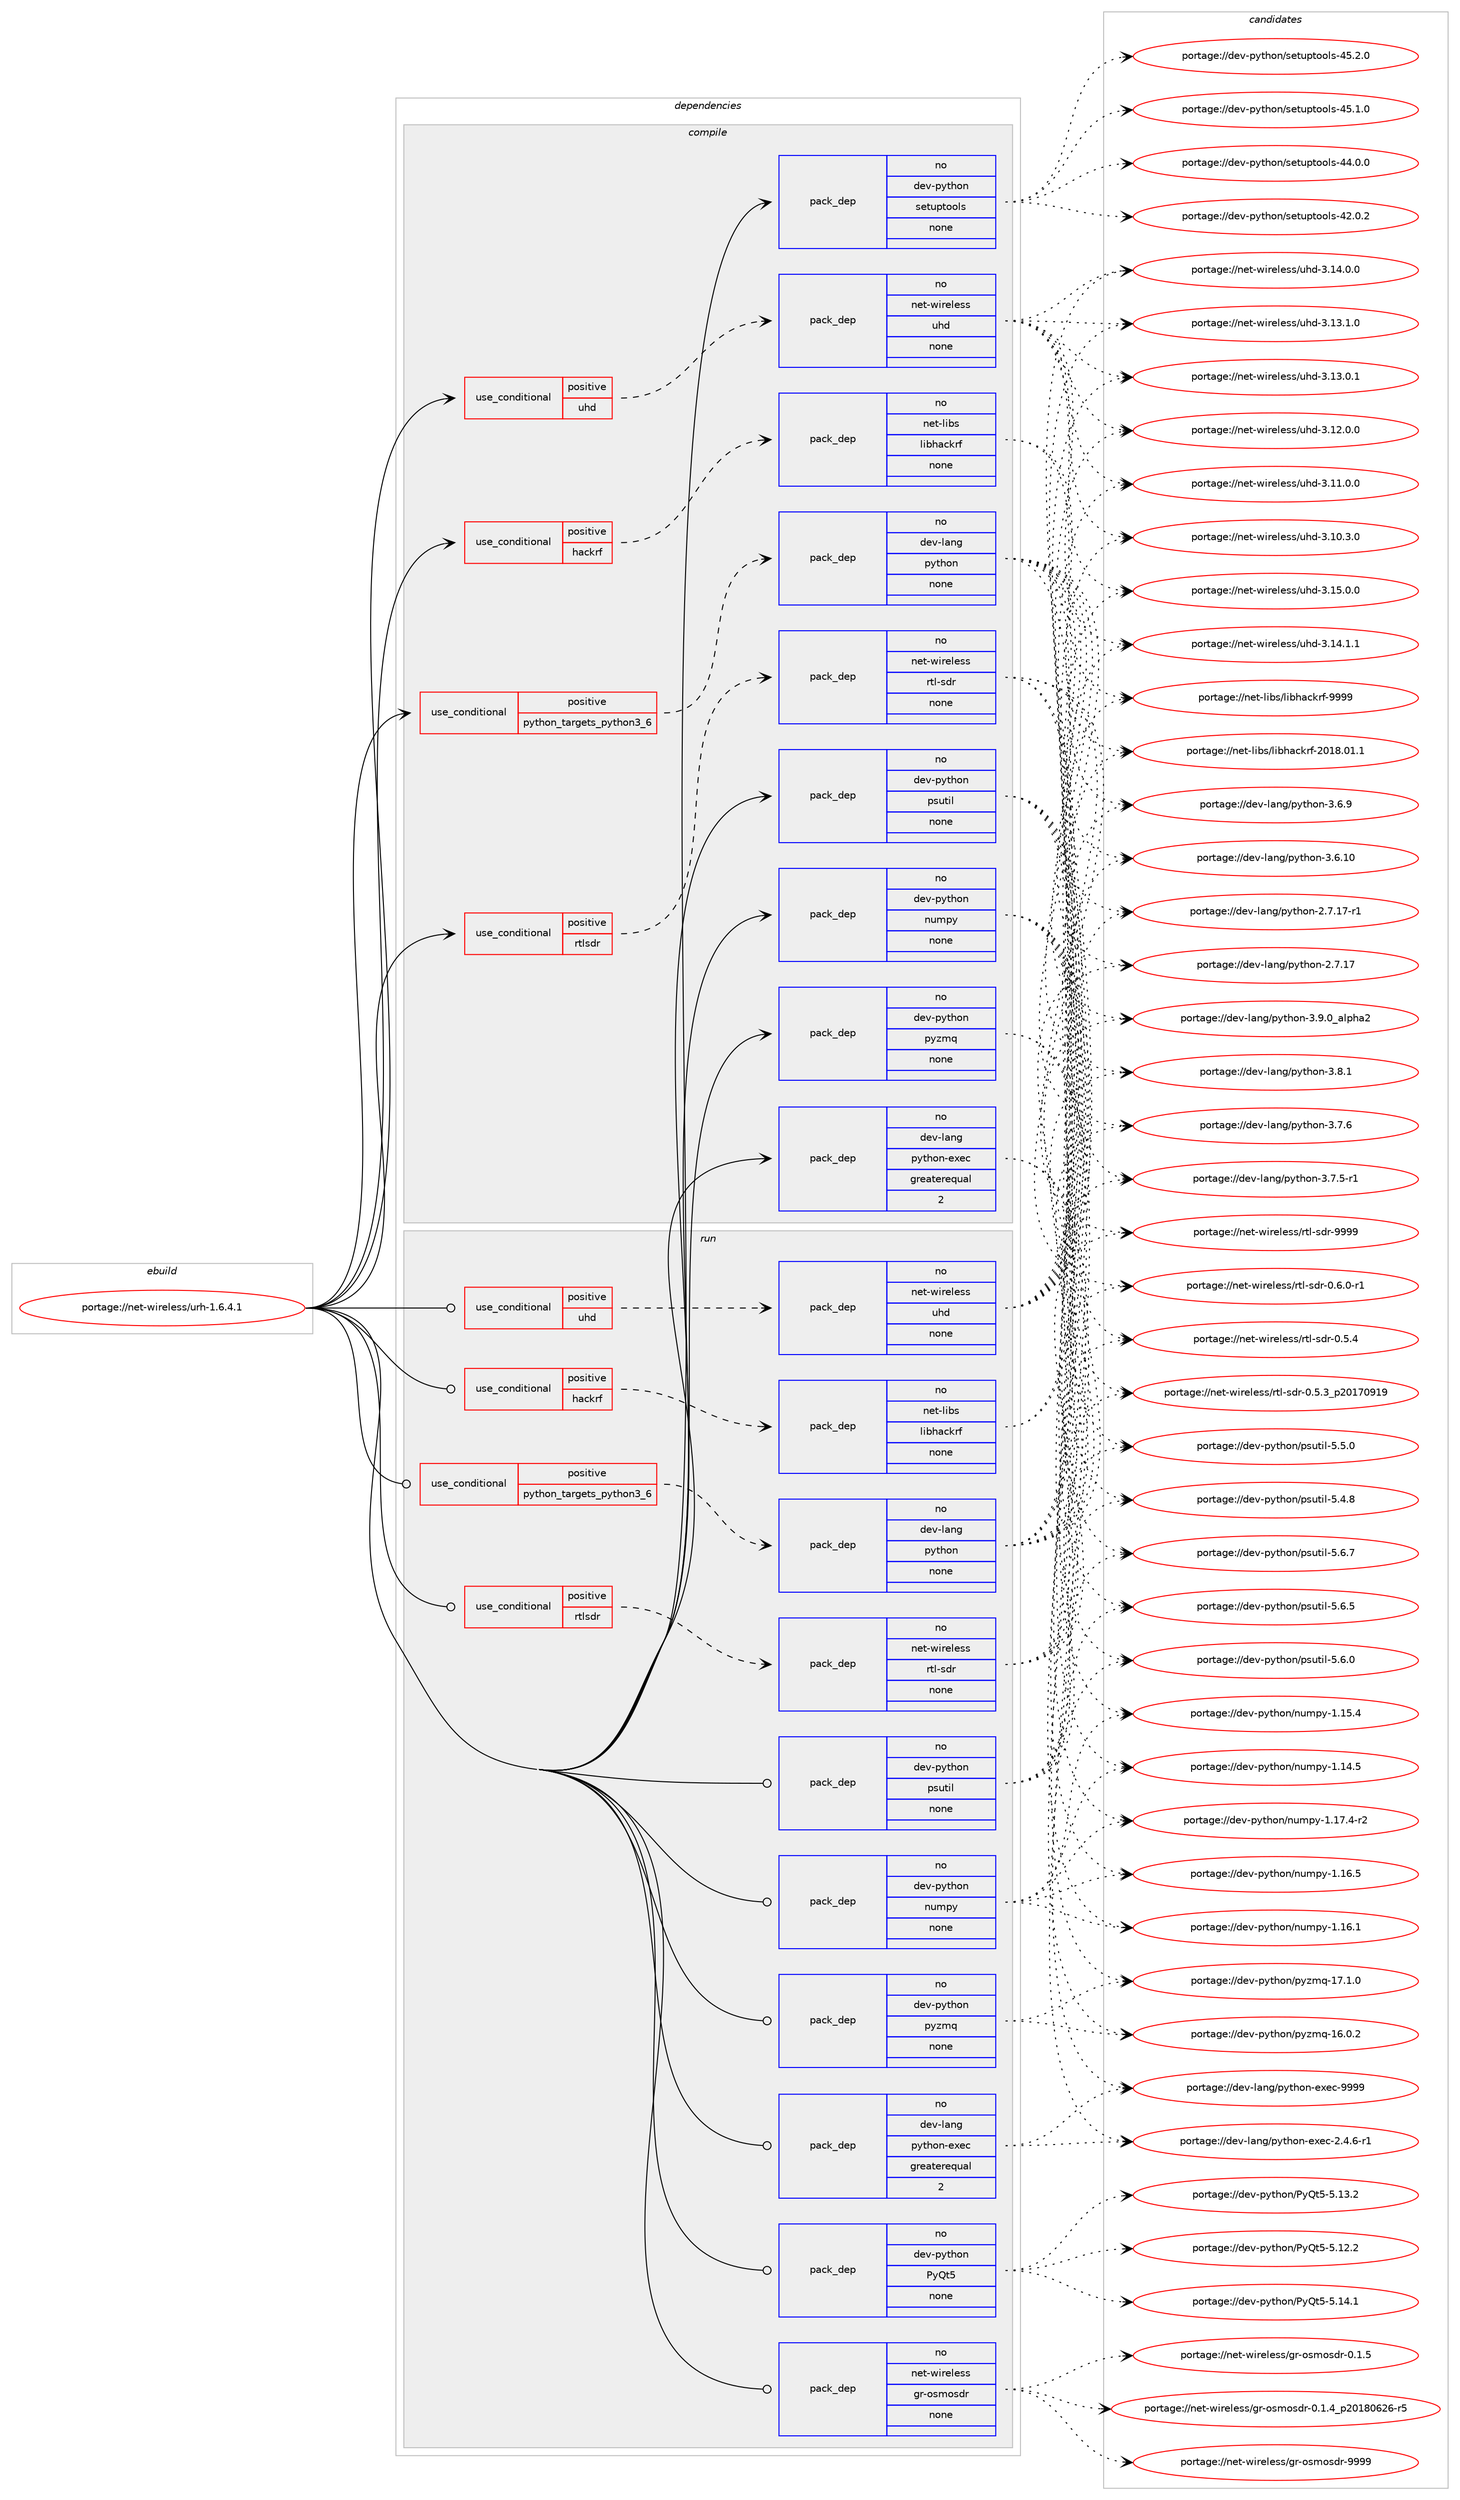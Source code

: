 digraph prolog {

# *************
# Graph options
# *************

newrank=true;
concentrate=true;
compound=true;
graph [rankdir=LR,fontname=Helvetica,fontsize=10,ranksep=1.5];#, ranksep=2.5, nodesep=0.2];
edge  [arrowhead=vee];
node  [fontname=Helvetica,fontsize=10];

# **********
# The ebuild
# **********

subgraph cluster_leftcol {
color=gray;
rank=same;
label=<<i>ebuild</i>>;
id [label="portage://net-wireless/urh-1.6.4.1", color=red, width=4, href="../net-wireless/urh-1.6.4.1.svg"];
}

# ****************
# The dependencies
# ****************

subgraph cluster_midcol {
color=gray;
label=<<i>dependencies</i>>;
subgraph cluster_compile {
fillcolor="#eeeeee";
style=filled;
label=<<i>compile</i>>;
subgraph cond21572 {
dependency109779 [label=<<TABLE BORDER="0" CELLBORDER="1" CELLSPACING="0" CELLPADDING="4"><TR><TD ROWSPAN="3" CELLPADDING="10">use_conditional</TD></TR><TR><TD>positive</TD></TR><TR><TD>hackrf</TD></TR></TABLE>>, shape=none, color=red];
subgraph pack86393 {
dependency109780 [label=<<TABLE BORDER="0" CELLBORDER="1" CELLSPACING="0" CELLPADDING="4" WIDTH="220"><TR><TD ROWSPAN="6" CELLPADDING="30">pack_dep</TD></TR><TR><TD WIDTH="110">no</TD></TR><TR><TD>net-libs</TD></TR><TR><TD>libhackrf</TD></TR><TR><TD>none</TD></TR><TR><TD></TD></TR></TABLE>>, shape=none, color=blue];
}
dependency109779:e -> dependency109780:w [weight=20,style="dashed",arrowhead="vee"];
}
id:e -> dependency109779:w [weight=20,style="solid",arrowhead="vee"];
subgraph cond21573 {
dependency109781 [label=<<TABLE BORDER="0" CELLBORDER="1" CELLSPACING="0" CELLPADDING="4"><TR><TD ROWSPAN="3" CELLPADDING="10">use_conditional</TD></TR><TR><TD>positive</TD></TR><TR><TD>python_targets_python3_6</TD></TR></TABLE>>, shape=none, color=red];
subgraph pack86394 {
dependency109782 [label=<<TABLE BORDER="0" CELLBORDER="1" CELLSPACING="0" CELLPADDING="4" WIDTH="220"><TR><TD ROWSPAN="6" CELLPADDING="30">pack_dep</TD></TR><TR><TD WIDTH="110">no</TD></TR><TR><TD>dev-lang</TD></TR><TR><TD>python</TD></TR><TR><TD>none</TD></TR><TR><TD></TD></TR></TABLE>>, shape=none, color=blue];
}
dependency109781:e -> dependency109782:w [weight=20,style="dashed",arrowhead="vee"];
}
id:e -> dependency109781:w [weight=20,style="solid",arrowhead="vee"];
subgraph cond21574 {
dependency109783 [label=<<TABLE BORDER="0" CELLBORDER="1" CELLSPACING="0" CELLPADDING="4"><TR><TD ROWSPAN="3" CELLPADDING="10">use_conditional</TD></TR><TR><TD>positive</TD></TR><TR><TD>rtlsdr</TD></TR></TABLE>>, shape=none, color=red];
subgraph pack86395 {
dependency109784 [label=<<TABLE BORDER="0" CELLBORDER="1" CELLSPACING="0" CELLPADDING="4" WIDTH="220"><TR><TD ROWSPAN="6" CELLPADDING="30">pack_dep</TD></TR><TR><TD WIDTH="110">no</TD></TR><TR><TD>net-wireless</TD></TR><TR><TD>rtl-sdr</TD></TR><TR><TD>none</TD></TR><TR><TD></TD></TR></TABLE>>, shape=none, color=blue];
}
dependency109783:e -> dependency109784:w [weight=20,style="dashed",arrowhead="vee"];
}
id:e -> dependency109783:w [weight=20,style="solid",arrowhead="vee"];
subgraph cond21575 {
dependency109785 [label=<<TABLE BORDER="0" CELLBORDER="1" CELLSPACING="0" CELLPADDING="4"><TR><TD ROWSPAN="3" CELLPADDING="10">use_conditional</TD></TR><TR><TD>positive</TD></TR><TR><TD>uhd</TD></TR></TABLE>>, shape=none, color=red];
subgraph pack86396 {
dependency109786 [label=<<TABLE BORDER="0" CELLBORDER="1" CELLSPACING="0" CELLPADDING="4" WIDTH="220"><TR><TD ROWSPAN="6" CELLPADDING="30">pack_dep</TD></TR><TR><TD WIDTH="110">no</TD></TR><TR><TD>net-wireless</TD></TR><TR><TD>uhd</TD></TR><TR><TD>none</TD></TR><TR><TD></TD></TR></TABLE>>, shape=none, color=blue];
}
dependency109785:e -> dependency109786:w [weight=20,style="dashed",arrowhead="vee"];
}
id:e -> dependency109785:w [weight=20,style="solid",arrowhead="vee"];
subgraph pack86397 {
dependency109787 [label=<<TABLE BORDER="0" CELLBORDER="1" CELLSPACING="0" CELLPADDING="4" WIDTH="220"><TR><TD ROWSPAN="6" CELLPADDING="30">pack_dep</TD></TR><TR><TD WIDTH="110">no</TD></TR><TR><TD>dev-lang</TD></TR><TR><TD>python-exec</TD></TR><TR><TD>greaterequal</TD></TR><TR><TD>2</TD></TR></TABLE>>, shape=none, color=blue];
}
id:e -> dependency109787:w [weight=20,style="solid",arrowhead="vee"];
subgraph pack86398 {
dependency109788 [label=<<TABLE BORDER="0" CELLBORDER="1" CELLSPACING="0" CELLPADDING="4" WIDTH="220"><TR><TD ROWSPAN="6" CELLPADDING="30">pack_dep</TD></TR><TR><TD WIDTH="110">no</TD></TR><TR><TD>dev-python</TD></TR><TR><TD>numpy</TD></TR><TR><TD>none</TD></TR><TR><TD></TD></TR></TABLE>>, shape=none, color=blue];
}
id:e -> dependency109788:w [weight=20,style="solid",arrowhead="vee"];
subgraph pack86399 {
dependency109789 [label=<<TABLE BORDER="0" CELLBORDER="1" CELLSPACING="0" CELLPADDING="4" WIDTH="220"><TR><TD ROWSPAN="6" CELLPADDING="30">pack_dep</TD></TR><TR><TD WIDTH="110">no</TD></TR><TR><TD>dev-python</TD></TR><TR><TD>psutil</TD></TR><TR><TD>none</TD></TR><TR><TD></TD></TR></TABLE>>, shape=none, color=blue];
}
id:e -> dependency109789:w [weight=20,style="solid",arrowhead="vee"];
subgraph pack86400 {
dependency109790 [label=<<TABLE BORDER="0" CELLBORDER="1" CELLSPACING="0" CELLPADDING="4" WIDTH="220"><TR><TD ROWSPAN="6" CELLPADDING="30">pack_dep</TD></TR><TR><TD WIDTH="110">no</TD></TR><TR><TD>dev-python</TD></TR><TR><TD>pyzmq</TD></TR><TR><TD>none</TD></TR><TR><TD></TD></TR></TABLE>>, shape=none, color=blue];
}
id:e -> dependency109790:w [weight=20,style="solid",arrowhead="vee"];
subgraph pack86401 {
dependency109791 [label=<<TABLE BORDER="0" CELLBORDER="1" CELLSPACING="0" CELLPADDING="4" WIDTH="220"><TR><TD ROWSPAN="6" CELLPADDING="30">pack_dep</TD></TR><TR><TD WIDTH="110">no</TD></TR><TR><TD>dev-python</TD></TR><TR><TD>setuptools</TD></TR><TR><TD>none</TD></TR><TR><TD></TD></TR></TABLE>>, shape=none, color=blue];
}
id:e -> dependency109791:w [weight=20,style="solid",arrowhead="vee"];
}
subgraph cluster_compileandrun {
fillcolor="#eeeeee";
style=filled;
label=<<i>compile and run</i>>;
}
subgraph cluster_run {
fillcolor="#eeeeee";
style=filled;
label=<<i>run</i>>;
subgraph cond21576 {
dependency109792 [label=<<TABLE BORDER="0" CELLBORDER="1" CELLSPACING="0" CELLPADDING="4"><TR><TD ROWSPAN="3" CELLPADDING="10">use_conditional</TD></TR><TR><TD>positive</TD></TR><TR><TD>hackrf</TD></TR></TABLE>>, shape=none, color=red];
subgraph pack86402 {
dependency109793 [label=<<TABLE BORDER="0" CELLBORDER="1" CELLSPACING="0" CELLPADDING="4" WIDTH="220"><TR><TD ROWSPAN="6" CELLPADDING="30">pack_dep</TD></TR><TR><TD WIDTH="110">no</TD></TR><TR><TD>net-libs</TD></TR><TR><TD>libhackrf</TD></TR><TR><TD>none</TD></TR><TR><TD></TD></TR></TABLE>>, shape=none, color=blue];
}
dependency109792:e -> dependency109793:w [weight=20,style="dashed",arrowhead="vee"];
}
id:e -> dependency109792:w [weight=20,style="solid",arrowhead="odot"];
subgraph cond21577 {
dependency109794 [label=<<TABLE BORDER="0" CELLBORDER="1" CELLSPACING="0" CELLPADDING="4"><TR><TD ROWSPAN="3" CELLPADDING="10">use_conditional</TD></TR><TR><TD>positive</TD></TR><TR><TD>python_targets_python3_6</TD></TR></TABLE>>, shape=none, color=red];
subgraph pack86403 {
dependency109795 [label=<<TABLE BORDER="0" CELLBORDER="1" CELLSPACING="0" CELLPADDING="4" WIDTH="220"><TR><TD ROWSPAN="6" CELLPADDING="30">pack_dep</TD></TR><TR><TD WIDTH="110">no</TD></TR><TR><TD>dev-lang</TD></TR><TR><TD>python</TD></TR><TR><TD>none</TD></TR><TR><TD></TD></TR></TABLE>>, shape=none, color=blue];
}
dependency109794:e -> dependency109795:w [weight=20,style="dashed",arrowhead="vee"];
}
id:e -> dependency109794:w [weight=20,style="solid",arrowhead="odot"];
subgraph cond21578 {
dependency109796 [label=<<TABLE BORDER="0" CELLBORDER="1" CELLSPACING="0" CELLPADDING="4"><TR><TD ROWSPAN="3" CELLPADDING="10">use_conditional</TD></TR><TR><TD>positive</TD></TR><TR><TD>rtlsdr</TD></TR></TABLE>>, shape=none, color=red];
subgraph pack86404 {
dependency109797 [label=<<TABLE BORDER="0" CELLBORDER="1" CELLSPACING="0" CELLPADDING="4" WIDTH="220"><TR><TD ROWSPAN="6" CELLPADDING="30">pack_dep</TD></TR><TR><TD WIDTH="110">no</TD></TR><TR><TD>net-wireless</TD></TR><TR><TD>rtl-sdr</TD></TR><TR><TD>none</TD></TR><TR><TD></TD></TR></TABLE>>, shape=none, color=blue];
}
dependency109796:e -> dependency109797:w [weight=20,style="dashed",arrowhead="vee"];
}
id:e -> dependency109796:w [weight=20,style="solid",arrowhead="odot"];
subgraph cond21579 {
dependency109798 [label=<<TABLE BORDER="0" CELLBORDER="1" CELLSPACING="0" CELLPADDING="4"><TR><TD ROWSPAN="3" CELLPADDING="10">use_conditional</TD></TR><TR><TD>positive</TD></TR><TR><TD>uhd</TD></TR></TABLE>>, shape=none, color=red];
subgraph pack86405 {
dependency109799 [label=<<TABLE BORDER="0" CELLBORDER="1" CELLSPACING="0" CELLPADDING="4" WIDTH="220"><TR><TD ROWSPAN="6" CELLPADDING="30">pack_dep</TD></TR><TR><TD WIDTH="110">no</TD></TR><TR><TD>net-wireless</TD></TR><TR><TD>uhd</TD></TR><TR><TD>none</TD></TR><TR><TD></TD></TR></TABLE>>, shape=none, color=blue];
}
dependency109798:e -> dependency109799:w [weight=20,style="dashed",arrowhead="vee"];
}
id:e -> dependency109798:w [weight=20,style="solid",arrowhead="odot"];
subgraph pack86406 {
dependency109800 [label=<<TABLE BORDER="0" CELLBORDER="1" CELLSPACING="0" CELLPADDING="4" WIDTH="220"><TR><TD ROWSPAN="6" CELLPADDING="30">pack_dep</TD></TR><TR><TD WIDTH="110">no</TD></TR><TR><TD>dev-lang</TD></TR><TR><TD>python-exec</TD></TR><TR><TD>greaterequal</TD></TR><TR><TD>2</TD></TR></TABLE>>, shape=none, color=blue];
}
id:e -> dependency109800:w [weight=20,style="solid",arrowhead="odot"];
subgraph pack86407 {
dependency109801 [label=<<TABLE BORDER="0" CELLBORDER="1" CELLSPACING="0" CELLPADDING="4" WIDTH="220"><TR><TD ROWSPAN="6" CELLPADDING="30">pack_dep</TD></TR><TR><TD WIDTH="110">no</TD></TR><TR><TD>dev-python</TD></TR><TR><TD>PyQt5</TD></TR><TR><TD>none</TD></TR><TR><TD></TD></TR></TABLE>>, shape=none, color=blue];
}
id:e -> dependency109801:w [weight=20,style="solid",arrowhead="odot"];
subgraph pack86408 {
dependency109802 [label=<<TABLE BORDER="0" CELLBORDER="1" CELLSPACING="0" CELLPADDING="4" WIDTH="220"><TR><TD ROWSPAN="6" CELLPADDING="30">pack_dep</TD></TR><TR><TD WIDTH="110">no</TD></TR><TR><TD>dev-python</TD></TR><TR><TD>numpy</TD></TR><TR><TD>none</TD></TR><TR><TD></TD></TR></TABLE>>, shape=none, color=blue];
}
id:e -> dependency109802:w [weight=20,style="solid",arrowhead="odot"];
subgraph pack86409 {
dependency109803 [label=<<TABLE BORDER="0" CELLBORDER="1" CELLSPACING="0" CELLPADDING="4" WIDTH="220"><TR><TD ROWSPAN="6" CELLPADDING="30">pack_dep</TD></TR><TR><TD WIDTH="110">no</TD></TR><TR><TD>dev-python</TD></TR><TR><TD>psutil</TD></TR><TR><TD>none</TD></TR><TR><TD></TD></TR></TABLE>>, shape=none, color=blue];
}
id:e -> dependency109803:w [weight=20,style="solid",arrowhead="odot"];
subgraph pack86410 {
dependency109804 [label=<<TABLE BORDER="0" CELLBORDER="1" CELLSPACING="0" CELLPADDING="4" WIDTH="220"><TR><TD ROWSPAN="6" CELLPADDING="30">pack_dep</TD></TR><TR><TD WIDTH="110">no</TD></TR><TR><TD>dev-python</TD></TR><TR><TD>pyzmq</TD></TR><TR><TD>none</TD></TR><TR><TD></TD></TR></TABLE>>, shape=none, color=blue];
}
id:e -> dependency109804:w [weight=20,style="solid",arrowhead="odot"];
subgraph pack86411 {
dependency109805 [label=<<TABLE BORDER="0" CELLBORDER="1" CELLSPACING="0" CELLPADDING="4" WIDTH="220"><TR><TD ROWSPAN="6" CELLPADDING="30">pack_dep</TD></TR><TR><TD WIDTH="110">no</TD></TR><TR><TD>net-wireless</TD></TR><TR><TD>gr-osmosdr</TD></TR><TR><TD>none</TD></TR><TR><TD></TD></TR></TABLE>>, shape=none, color=blue];
}
id:e -> dependency109805:w [weight=20,style="solid",arrowhead="odot"];
}
}

# **************
# The candidates
# **************

subgraph cluster_choices {
rank=same;
color=gray;
label=<<i>candidates</i>>;

subgraph choice86393 {
color=black;
nodesep=1;
choice1101011164510810598115471081059810497991071141024557575757 [label="portage://net-libs/libhackrf-9999", color=red, width=4,href="../net-libs/libhackrf-9999.svg"];
choice11010111645108105981154710810598104979910711410245504849564648494649 [label="portage://net-libs/libhackrf-2018.01.1", color=red, width=4,href="../net-libs/libhackrf-2018.01.1.svg"];
dependency109780:e -> choice1101011164510810598115471081059810497991071141024557575757:w [style=dotted,weight="100"];
dependency109780:e -> choice11010111645108105981154710810598104979910711410245504849564648494649:w [style=dotted,weight="100"];
}
subgraph choice86394 {
color=black;
nodesep=1;
choice10010111845108971101034711212111610411111045514657464895971081121049750 [label="portage://dev-lang/python-3.9.0_alpha2", color=red, width=4,href="../dev-lang/python-3.9.0_alpha2.svg"];
choice100101118451089711010347112121116104111110455146564649 [label="portage://dev-lang/python-3.8.1", color=red, width=4,href="../dev-lang/python-3.8.1.svg"];
choice100101118451089711010347112121116104111110455146554654 [label="portage://dev-lang/python-3.7.6", color=red, width=4,href="../dev-lang/python-3.7.6.svg"];
choice1001011184510897110103471121211161041111104551465546534511449 [label="portage://dev-lang/python-3.7.5-r1", color=red, width=4,href="../dev-lang/python-3.7.5-r1.svg"];
choice100101118451089711010347112121116104111110455146544657 [label="portage://dev-lang/python-3.6.9", color=red, width=4,href="../dev-lang/python-3.6.9.svg"];
choice10010111845108971101034711212111610411111045514654464948 [label="portage://dev-lang/python-3.6.10", color=red, width=4,href="../dev-lang/python-3.6.10.svg"];
choice100101118451089711010347112121116104111110455046554649554511449 [label="portage://dev-lang/python-2.7.17-r1", color=red, width=4,href="../dev-lang/python-2.7.17-r1.svg"];
choice10010111845108971101034711212111610411111045504655464955 [label="portage://dev-lang/python-2.7.17", color=red, width=4,href="../dev-lang/python-2.7.17.svg"];
dependency109782:e -> choice10010111845108971101034711212111610411111045514657464895971081121049750:w [style=dotted,weight="100"];
dependency109782:e -> choice100101118451089711010347112121116104111110455146564649:w [style=dotted,weight="100"];
dependency109782:e -> choice100101118451089711010347112121116104111110455146554654:w [style=dotted,weight="100"];
dependency109782:e -> choice1001011184510897110103471121211161041111104551465546534511449:w [style=dotted,weight="100"];
dependency109782:e -> choice100101118451089711010347112121116104111110455146544657:w [style=dotted,weight="100"];
dependency109782:e -> choice10010111845108971101034711212111610411111045514654464948:w [style=dotted,weight="100"];
dependency109782:e -> choice100101118451089711010347112121116104111110455046554649554511449:w [style=dotted,weight="100"];
dependency109782:e -> choice10010111845108971101034711212111610411111045504655464955:w [style=dotted,weight="100"];
}
subgraph choice86395 {
color=black;
nodesep=1;
choice1101011164511910511410110810111511547114116108451151001144557575757 [label="portage://net-wireless/rtl-sdr-9999", color=red, width=4,href="../net-wireless/rtl-sdr-9999.svg"];
choice1101011164511910511410110810111511547114116108451151001144548465446484511449 [label="portage://net-wireless/rtl-sdr-0.6.0-r1", color=red, width=4,href="../net-wireless/rtl-sdr-0.6.0-r1.svg"];
choice110101116451191051141011081011151154711411610845115100114454846534652 [label="portage://net-wireless/rtl-sdr-0.5.4", color=red, width=4,href="../net-wireless/rtl-sdr-0.5.4.svg"];
choice110101116451191051141011081011151154711411610845115100114454846534651951125048495548574957 [label="portage://net-wireless/rtl-sdr-0.5.3_p20170919", color=red, width=4,href="../net-wireless/rtl-sdr-0.5.3_p20170919.svg"];
dependency109784:e -> choice1101011164511910511410110810111511547114116108451151001144557575757:w [style=dotted,weight="100"];
dependency109784:e -> choice1101011164511910511410110810111511547114116108451151001144548465446484511449:w [style=dotted,weight="100"];
dependency109784:e -> choice110101116451191051141011081011151154711411610845115100114454846534652:w [style=dotted,weight="100"];
dependency109784:e -> choice110101116451191051141011081011151154711411610845115100114454846534651951125048495548574957:w [style=dotted,weight="100"];
}
subgraph choice86396 {
color=black;
nodesep=1;
choice1101011164511910511410110810111511547117104100455146495346484648 [label="portage://net-wireless/uhd-3.15.0.0", color=red, width=4,href="../net-wireless/uhd-3.15.0.0.svg"];
choice1101011164511910511410110810111511547117104100455146495246494649 [label="portage://net-wireless/uhd-3.14.1.1", color=red, width=4,href="../net-wireless/uhd-3.14.1.1.svg"];
choice1101011164511910511410110810111511547117104100455146495246484648 [label="portage://net-wireless/uhd-3.14.0.0", color=red, width=4,href="../net-wireless/uhd-3.14.0.0.svg"];
choice1101011164511910511410110810111511547117104100455146495146494648 [label="portage://net-wireless/uhd-3.13.1.0", color=red, width=4,href="../net-wireless/uhd-3.13.1.0.svg"];
choice1101011164511910511410110810111511547117104100455146495146484649 [label="portage://net-wireless/uhd-3.13.0.1", color=red, width=4,href="../net-wireless/uhd-3.13.0.1.svg"];
choice1101011164511910511410110810111511547117104100455146495046484648 [label="portage://net-wireless/uhd-3.12.0.0", color=red, width=4,href="../net-wireless/uhd-3.12.0.0.svg"];
choice1101011164511910511410110810111511547117104100455146494946484648 [label="portage://net-wireless/uhd-3.11.0.0", color=red, width=4,href="../net-wireless/uhd-3.11.0.0.svg"];
choice1101011164511910511410110810111511547117104100455146494846514648 [label="portage://net-wireless/uhd-3.10.3.0", color=red, width=4,href="../net-wireless/uhd-3.10.3.0.svg"];
dependency109786:e -> choice1101011164511910511410110810111511547117104100455146495346484648:w [style=dotted,weight="100"];
dependency109786:e -> choice1101011164511910511410110810111511547117104100455146495246494649:w [style=dotted,weight="100"];
dependency109786:e -> choice1101011164511910511410110810111511547117104100455146495246484648:w [style=dotted,weight="100"];
dependency109786:e -> choice1101011164511910511410110810111511547117104100455146495146494648:w [style=dotted,weight="100"];
dependency109786:e -> choice1101011164511910511410110810111511547117104100455146495146484649:w [style=dotted,weight="100"];
dependency109786:e -> choice1101011164511910511410110810111511547117104100455146495046484648:w [style=dotted,weight="100"];
dependency109786:e -> choice1101011164511910511410110810111511547117104100455146494946484648:w [style=dotted,weight="100"];
dependency109786:e -> choice1101011164511910511410110810111511547117104100455146494846514648:w [style=dotted,weight="100"];
}
subgraph choice86397 {
color=black;
nodesep=1;
choice10010111845108971101034711212111610411111045101120101994557575757 [label="portage://dev-lang/python-exec-9999", color=red, width=4,href="../dev-lang/python-exec-9999.svg"];
choice10010111845108971101034711212111610411111045101120101994550465246544511449 [label="portage://dev-lang/python-exec-2.4.6-r1", color=red, width=4,href="../dev-lang/python-exec-2.4.6-r1.svg"];
dependency109787:e -> choice10010111845108971101034711212111610411111045101120101994557575757:w [style=dotted,weight="100"];
dependency109787:e -> choice10010111845108971101034711212111610411111045101120101994550465246544511449:w [style=dotted,weight="100"];
}
subgraph choice86398 {
color=black;
nodesep=1;
choice1001011184511212111610411111047110117109112121454946495546524511450 [label="portage://dev-python/numpy-1.17.4-r2", color=red, width=4,href="../dev-python/numpy-1.17.4-r2.svg"];
choice100101118451121211161041111104711011710911212145494649544653 [label="portage://dev-python/numpy-1.16.5", color=red, width=4,href="../dev-python/numpy-1.16.5.svg"];
choice100101118451121211161041111104711011710911212145494649544649 [label="portage://dev-python/numpy-1.16.1", color=red, width=4,href="../dev-python/numpy-1.16.1.svg"];
choice100101118451121211161041111104711011710911212145494649534652 [label="portage://dev-python/numpy-1.15.4", color=red, width=4,href="../dev-python/numpy-1.15.4.svg"];
choice100101118451121211161041111104711011710911212145494649524653 [label="portage://dev-python/numpy-1.14.5", color=red, width=4,href="../dev-python/numpy-1.14.5.svg"];
dependency109788:e -> choice1001011184511212111610411111047110117109112121454946495546524511450:w [style=dotted,weight="100"];
dependency109788:e -> choice100101118451121211161041111104711011710911212145494649544653:w [style=dotted,weight="100"];
dependency109788:e -> choice100101118451121211161041111104711011710911212145494649544649:w [style=dotted,weight="100"];
dependency109788:e -> choice100101118451121211161041111104711011710911212145494649534652:w [style=dotted,weight="100"];
dependency109788:e -> choice100101118451121211161041111104711011710911212145494649524653:w [style=dotted,weight="100"];
}
subgraph choice86399 {
color=black;
nodesep=1;
choice1001011184511212111610411111047112115117116105108455346544655 [label="portage://dev-python/psutil-5.6.7", color=red, width=4,href="../dev-python/psutil-5.6.7.svg"];
choice1001011184511212111610411111047112115117116105108455346544653 [label="portage://dev-python/psutil-5.6.5", color=red, width=4,href="../dev-python/psutil-5.6.5.svg"];
choice1001011184511212111610411111047112115117116105108455346544648 [label="portage://dev-python/psutil-5.6.0", color=red, width=4,href="../dev-python/psutil-5.6.0.svg"];
choice1001011184511212111610411111047112115117116105108455346534648 [label="portage://dev-python/psutil-5.5.0", color=red, width=4,href="../dev-python/psutil-5.5.0.svg"];
choice1001011184511212111610411111047112115117116105108455346524656 [label="portage://dev-python/psutil-5.4.8", color=red, width=4,href="../dev-python/psutil-5.4.8.svg"];
dependency109789:e -> choice1001011184511212111610411111047112115117116105108455346544655:w [style=dotted,weight="100"];
dependency109789:e -> choice1001011184511212111610411111047112115117116105108455346544653:w [style=dotted,weight="100"];
dependency109789:e -> choice1001011184511212111610411111047112115117116105108455346544648:w [style=dotted,weight="100"];
dependency109789:e -> choice1001011184511212111610411111047112115117116105108455346534648:w [style=dotted,weight="100"];
dependency109789:e -> choice1001011184511212111610411111047112115117116105108455346524656:w [style=dotted,weight="100"];
}
subgraph choice86400 {
color=black;
nodesep=1;
choice100101118451121211161041111104711212112210911345495546494648 [label="portage://dev-python/pyzmq-17.1.0", color=red, width=4,href="../dev-python/pyzmq-17.1.0.svg"];
choice100101118451121211161041111104711212112210911345495446484650 [label="portage://dev-python/pyzmq-16.0.2", color=red, width=4,href="../dev-python/pyzmq-16.0.2.svg"];
dependency109790:e -> choice100101118451121211161041111104711212112210911345495546494648:w [style=dotted,weight="100"];
dependency109790:e -> choice100101118451121211161041111104711212112210911345495446484650:w [style=dotted,weight="100"];
}
subgraph choice86401 {
color=black;
nodesep=1;
choice100101118451121211161041111104711510111611711211611111110811545525346504648 [label="portage://dev-python/setuptools-45.2.0", color=red, width=4,href="../dev-python/setuptools-45.2.0.svg"];
choice100101118451121211161041111104711510111611711211611111110811545525346494648 [label="portage://dev-python/setuptools-45.1.0", color=red, width=4,href="../dev-python/setuptools-45.1.0.svg"];
choice100101118451121211161041111104711510111611711211611111110811545525246484648 [label="portage://dev-python/setuptools-44.0.0", color=red, width=4,href="../dev-python/setuptools-44.0.0.svg"];
choice100101118451121211161041111104711510111611711211611111110811545525046484650 [label="portage://dev-python/setuptools-42.0.2", color=red, width=4,href="../dev-python/setuptools-42.0.2.svg"];
dependency109791:e -> choice100101118451121211161041111104711510111611711211611111110811545525346504648:w [style=dotted,weight="100"];
dependency109791:e -> choice100101118451121211161041111104711510111611711211611111110811545525346494648:w [style=dotted,weight="100"];
dependency109791:e -> choice100101118451121211161041111104711510111611711211611111110811545525246484648:w [style=dotted,weight="100"];
dependency109791:e -> choice100101118451121211161041111104711510111611711211611111110811545525046484650:w [style=dotted,weight="100"];
}
subgraph choice86402 {
color=black;
nodesep=1;
choice1101011164510810598115471081059810497991071141024557575757 [label="portage://net-libs/libhackrf-9999", color=red, width=4,href="../net-libs/libhackrf-9999.svg"];
choice11010111645108105981154710810598104979910711410245504849564648494649 [label="portage://net-libs/libhackrf-2018.01.1", color=red, width=4,href="../net-libs/libhackrf-2018.01.1.svg"];
dependency109793:e -> choice1101011164510810598115471081059810497991071141024557575757:w [style=dotted,weight="100"];
dependency109793:e -> choice11010111645108105981154710810598104979910711410245504849564648494649:w [style=dotted,weight="100"];
}
subgraph choice86403 {
color=black;
nodesep=1;
choice10010111845108971101034711212111610411111045514657464895971081121049750 [label="portage://dev-lang/python-3.9.0_alpha2", color=red, width=4,href="../dev-lang/python-3.9.0_alpha2.svg"];
choice100101118451089711010347112121116104111110455146564649 [label="portage://dev-lang/python-3.8.1", color=red, width=4,href="../dev-lang/python-3.8.1.svg"];
choice100101118451089711010347112121116104111110455146554654 [label="portage://dev-lang/python-3.7.6", color=red, width=4,href="../dev-lang/python-3.7.6.svg"];
choice1001011184510897110103471121211161041111104551465546534511449 [label="portage://dev-lang/python-3.7.5-r1", color=red, width=4,href="../dev-lang/python-3.7.5-r1.svg"];
choice100101118451089711010347112121116104111110455146544657 [label="portage://dev-lang/python-3.6.9", color=red, width=4,href="../dev-lang/python-3.6.9.svg"];
choice10010111845108971101034711212111610411111045514654464948 [label="portage://dev-lang/python-3.6.10", color=red, width=4,href="../dev-lang/python-3.6.10.svg"];
choice100101118451089711010347112121116104111110455046554649554511449 [label="portage://dev-lang/python-2.7.17-r1", color=red, width=4,href="../dev-lang/python-2.7.17-r1.svg"];
choice10010111845108971101034711212111610411111045504655464955 [label="portage://dev-lang/python-2.7.17", color=red, width=4,href="../dev-lang/python-2.7.17.svg"];
dependency109795:e -> choice10010111845108971101034711212111610411111045514657464895971081121049750:w [style=dotted,weight="100"];
dependency109795:e -> choice100101118451089711010347112121116104111110455146564649:w [style=dotted,weight="100"];
dependency109795:e -> choice100101118451089711010347112121116104111110455146554654:w [style=dotted,weight="100"];
dependency109795:e -> choice1001011184510897110103471121211161041111104551465546534511449:w [style=dotted,weight="100"];
dependency109795:e -> choice100101118451089711010347112121116104111110455146544657:w [style=dotted,weight="100"];
dependency109795:e -> choice10010111845108971101034711212111610411111045514654464948:w [style=dotted,weight="100"];
dependency109795:e -> choice100101118451089711010347112121116104111110455046554649554511449:w [style=dotted,weight="100"];
dependency109795:e -> choice10010111845108971101034711212111610411111045504655464955:w [style=dotted,weight="100"];
}
subgraph choice86404 {
color=black;
nodesep=1;
choice1101011164511910511410110810111511547114116108451151001144557575757 [label="portage://net-wireless/rtl-sdr-9999", color=red, width=4,href="../net-wireless/rtl-sdr-9999.svg"];
choice1101011164511910511410110810111511547114116108451151001144548465446484511449 [label="portage://net-wireless/rtl-sdr-0.6.0-r1", color=red, width=4,href="../net-wireless/rtl-sdr-0.6.0-r1.svg"];
choice110101116451191051141011081011151154711411610845115100114454846534652 [label="portage://net-wireless/rtl-sdr-0.5.4", color=red, width=4,href="../net-wireless/rtl-sdr-0.5.4.svg"];
choice110101116451191051141011081011151154711411610845115100114454846534651951125048495548574957 [label="portage://net-wireless/rtl-sdr-0.5.3_p20170919", color=red, width=4,href="../net-wireless/rtl-sdr-0.5.3_p20170919.svg"];
dependency109797:e -> choice1101011164511910511410110810111511547114116108451151001144557575757:w [style=dotted,weight="100"];
dependency109797:e -> choice1101011164511910511410110810111511547114116108451151001144548465446484511449:w [style=dotted,weight="100"];
dependency109797:e -> choice110101116451191051141011081011151154711411610845115100114454846534652:w [style=dotted,weight="100"];
dependency109797:e -> choice110101116451191051141011081011151154711411610845115100114454846534651951125048495548574957:w [style=dotted,weight="100"];
}
subgraph choice86405 {
color=black;
nodesep=1;
choice1101011164511910511410110810111511547117104100455146495346484648 [label="portage://net-wireless/uhd-3.15.0.0", color=red, width=4,href="../net-wireless/uhd-3.15.0.0.svg"];
choice1101011164511910511410110810111511547117104100455146495246494649 [label="portage://net-wireless/uhd-3.14.1.1", color=red, width=4,href="../net-wireless/uhd-3.14.1.1.svg"];
choice1101011164511910511410110810111511547117104100455146495246484648 [label="portage://net-wireless/uhd-3.14.0.0", color=red, width=4,href="../net-wireless/uhd-3.14.0.0.svg"];
choice1101011164511910511410110810111511547117104100455146495146494648 [label="portage://net-wireless/uhd-3.13.1.0", color=red, width=4,href="../net-wireless/uhd-3.13.1.0.svg"];
choice1101011164511910511410110810111511547117104100455146495146484649 [label="portage://net-wireless/uhd-3.13.0.1", color=red, width=4,href="../net-wireless/uhd-3.13.0.1.svg"];
choice1101011164511910511410110810111511547117104100455146495046484648 [label="portage://net-wireless/uhd-3.12.0.0", color=red, width=4,href="../net-wireless/uhd-3.12.0.0.svg"];
choice1101011164511910511410110810111511547117104100455146494946484648 [label="portage://net-wireless/uhd-3.11.0.0", color=red, width=4,href="../net-wireless/uhd-3.11.0.0.svg"];
choice1101011164511910511410110810111511547117104100455146494846514648 [label="portage://net-wireless/uhd-3.10.3.0", color=red, width=4,href="../net-wireless/uhd-3.10.3.0.svg"];
dependency109799:e -> choice1101011164511910511410110810111511547117104100455146495346484648:w [style=dotted,weight="100"];
dependency109799:e -> choice1101011164511910511410110810111511547117104100455146495246494649:w [style=dotted,weight="100"];
dependency109799:e -> choice1101011164511910511410110810111511547117104100455146495246484648:w [style=dotted,weight="100"];
dependency109799:e -> choice1101011164511910511410110810111511547117104100455146495146494648:w [style=dotted,weight="100"];
dependency109799:e -> choice1101011164511910511410110810111511547117104100455146495146484649:w [style=dotted,weight="100"];
dependency109799:e -> choice1101011164511910511410110810111511547117104100455146495046484648:w [style=dotted,weight="100"];
dependency109799:e -> choice1101011164511910511410110810111511547117104100455146494946484648:w [style=dotted,weight="100"];
dependency109799:e -> choice1101011164511910511410110810111511547117104100455146494846514648:w [style=dotted,weight="100"];
}
subgraph choice86406 {
color=black;
nodesep=1;
choice10010111845108971101034711212111610411111045101120101994557575757 [label="portage://dev-lang/python-exec-9999", color=red, width=4,href="../dev-lang/python-exec-9999.svg"];
choice10010111845108971101034711212111610411111045101120101994550465246544511449 [label="portage://dev-lang/python-exec-2.4.6-r1", color=red, width=4,href="../dev-lang/python-exec-2.4.6-r1.svg"];
dependency109800:e -> choice10010111845108971101034711212111610411111045101120101994557575757:w [style=dotted,weight="100"];
dependency109800:e -> choice10010111845108971101034711212111610411111045101120101994550465246544511449:w [style=dotted,weight="100"];
}
subgraph choice86407 {
color=black;
nodesep=1;
choice100101118451121211161041111104780121811165345534649524649 [label="portage://dev-python/PyQt5-5.14.1", color=red, width=4,href="../dev-python/PyQt5-5.14.1.svg"];
choice100101118451121211161041111104780121811165345534649514650 [label="portage://dev-python/PyQt5-5.13.2", color=red, width=4,href="../dev-python/PyQt5-5.13.2.svg"];
choice100101118451121211161041111104780121811165345534649504650 [label="portage://dev-python/PyQt5-5.12.2", color=red, width=4,href="../dev-python/PyQt5-5.12.2.svg"];
dependency109801:e -> choice100101118451121211161041111104780121811165345534649524649:w [style=dotted,weight="100"];
dependency109801:e -> choice100101118451121211161041111104780121811165345534649514650:w [style=dotted,weight="100"];
dependency109801:e -> choice100101118451121211161041111104780121811165345534649504650:w [style=dotted,weight="100"];
}
subgraph choice86408 {
color=black;
nodesep=1;
choice1001011184511212111610411111047110117109112121454946495546524511450 [label="portage://dev-python/numpy-1.17.4-r2", color=red, width=4,href="../dev-python/numpy-1.17.4-r2.svg"];
choice100101118451121211161041111104711011710911212145494649544653 [label="portage://dev-python/numpy-1.16.5", color=red, width=4,href="../dev-python/numpy-1.16.5.svg"];
choice100101118451121211161041111104711011710911212145494649544649 [label="portage://dev-python/numpy-1.16.1", color=red, width=4,href="../dev-python/numpy-1.16.1.svg"];
choice100101118451121211161041111104711011710911212145494649534652 [label="portage://dev-python/numpy-1.15.4", color=red, width=4,href="../dev-python/numpy-1.15.4.svg"];
choice100101118451121211161041111104711011710911212145494649524653 [label="portage://dev-python/numpy-1.14.5", color=red, width=4,href="../dev-python/numpy-1.14.5.svg"];
dependency109802:e -> choice1001011184511212111610411111047110117109112121454946495546524511450:w [style=dotted,weight="100"];
dependency109802:e -> choice100101118451121211161041111104711011710911212145494649544653:w [style=dotted,weight="100"];
dependency109802:e -> choice100101118451121211161041111104711011710911212145494649544649:w [style=dotted,weight="100"];
dependency109802:e -> choice100101118451121211161041111104711011710911212145494649534652:w [style=dotted,weight="100"];
dependency109802:e -> choice100101118451121211161041111104711011710911212145494649524653:w [style=dotted,weight="100"];
}
subgraph choice86409 {
color=black;
nodesep=1;
choice1001011184511212111610411111047112115117116105108455346544655 [label="portage://dev-python/psutil-5.6.7", color=red, width=4,href="../dev-python/psutil-5.6.7.svg"];
choice1001011184511212111610411111047112115117116105108455346544653 [label="portage://dev-python/psutil-5.6.5", color=red, width=4,href="../dev-python/psutil-5.6.5.svg"];
choice1001011184511212111610411111047112115117116105108455346544648 [label="portage://dev-python/psutil-5.6.0", color=red, width=4,href="../dev-python/psutil-5.6.0.svg"];
choice1001011184511212111610411111047112115117116105108455346534648 [label="portage://dev-python/psutil-5.5.0", color=red, width=4,href="../dev-python/psutil-5.5.0.svg"];
choice1001011184511212111610411111047112115117116105108455346524656 [label="portage://dev-python/psutil-5.4.8", color=red, width=4,href="../dev-python/psutil-5.4.8.svg"];
dependency109803:e -> choice1001011184511212111610411111047112115117116105108455346544655:w [style=dotted,weight="100"];
dependency109803:e -> choice1001011184511212111610411111047112115117116105108455346544653:w [style=dotted,weight="100"];
dependency109803:e -> choice1001011184511212111610411111047112115117116105108455346544648:w [style=dotted,weight="100"];
dependency109803:e -> choice1001011184511212111610411111047112115117116105108455346534648:w [style=dotted,weight="100"];
dependency109803:e -> choice1001011184511212111610411111047112115117116105108455346524656:w [style=dotted,weight="100"];
}
subgraph choice86410 {
color=black;
nodesep=1;
choice100101118451121211161041111104711212112210911345495546494648 [label="portage://dev-python/pyzmq-17.1.0", color=red, width=4,href="../dev-python/pyzmq-17.1.0.svg"];
choice100101118451121211161041111104711212112210911345495446484650 [label="portage://dev-python/pyzmq-16.0.2", color=red, width=4,href="../dev-python/pyzmq-16.0.2.svg"];
dependency109804:e -> choice100101118451121211161041111104711212112210911345495546494648:w [style=dotted,weight="100"];
dependency109804:e -> choice100101118451121211161041111104711212112210911345495446484650:w [style=dotted,weight="100"];
}
subgraph choice86411 {
color=black;
nodesep=1;
choice1101011164511910511410110810111511547103114451111151091111151001144557575757 [label="portage://net-wireless/gr-osmosdr-9999", color=red, width=4,href="../net-wireless/gr-osmosdr-9999.svg"];
choice110101116451191051141011081011151154710311445111115109111115100114454846494653 [label="portage://net-wireless/gr-osmosdr-0.1.5", color=red, width=4,href="../net-wireless/gr-osmosdr-0.1.5.svg"];
choice1101011164511910511410110810111511547103114451111151091111151001144548464946529511250484956485450544511453 [label="portage://net-wireless/gr-osmosdr-0.1.4_p20180626-r5", color=red, width=4,href="../net-wireless/gr-osmosdr-0.1.4_p20180626-r5.svg"];
dependency109805:e -> choice1101011164511910511410110810111511547103114451111151091111151001144557575757:w [style=dotted,weight="100"];
dependency109805:e -> choice110101116451191051141011081011151154710311445111115109111115100114454846494653:w [style=dotted,weight="100"];
dependency109805:e -> choice1101011164511910511410110810111511547103114451111151091111151001144548464946529511250484956485450544511453:w [style=dotted,weight="100"];
}
}

}
